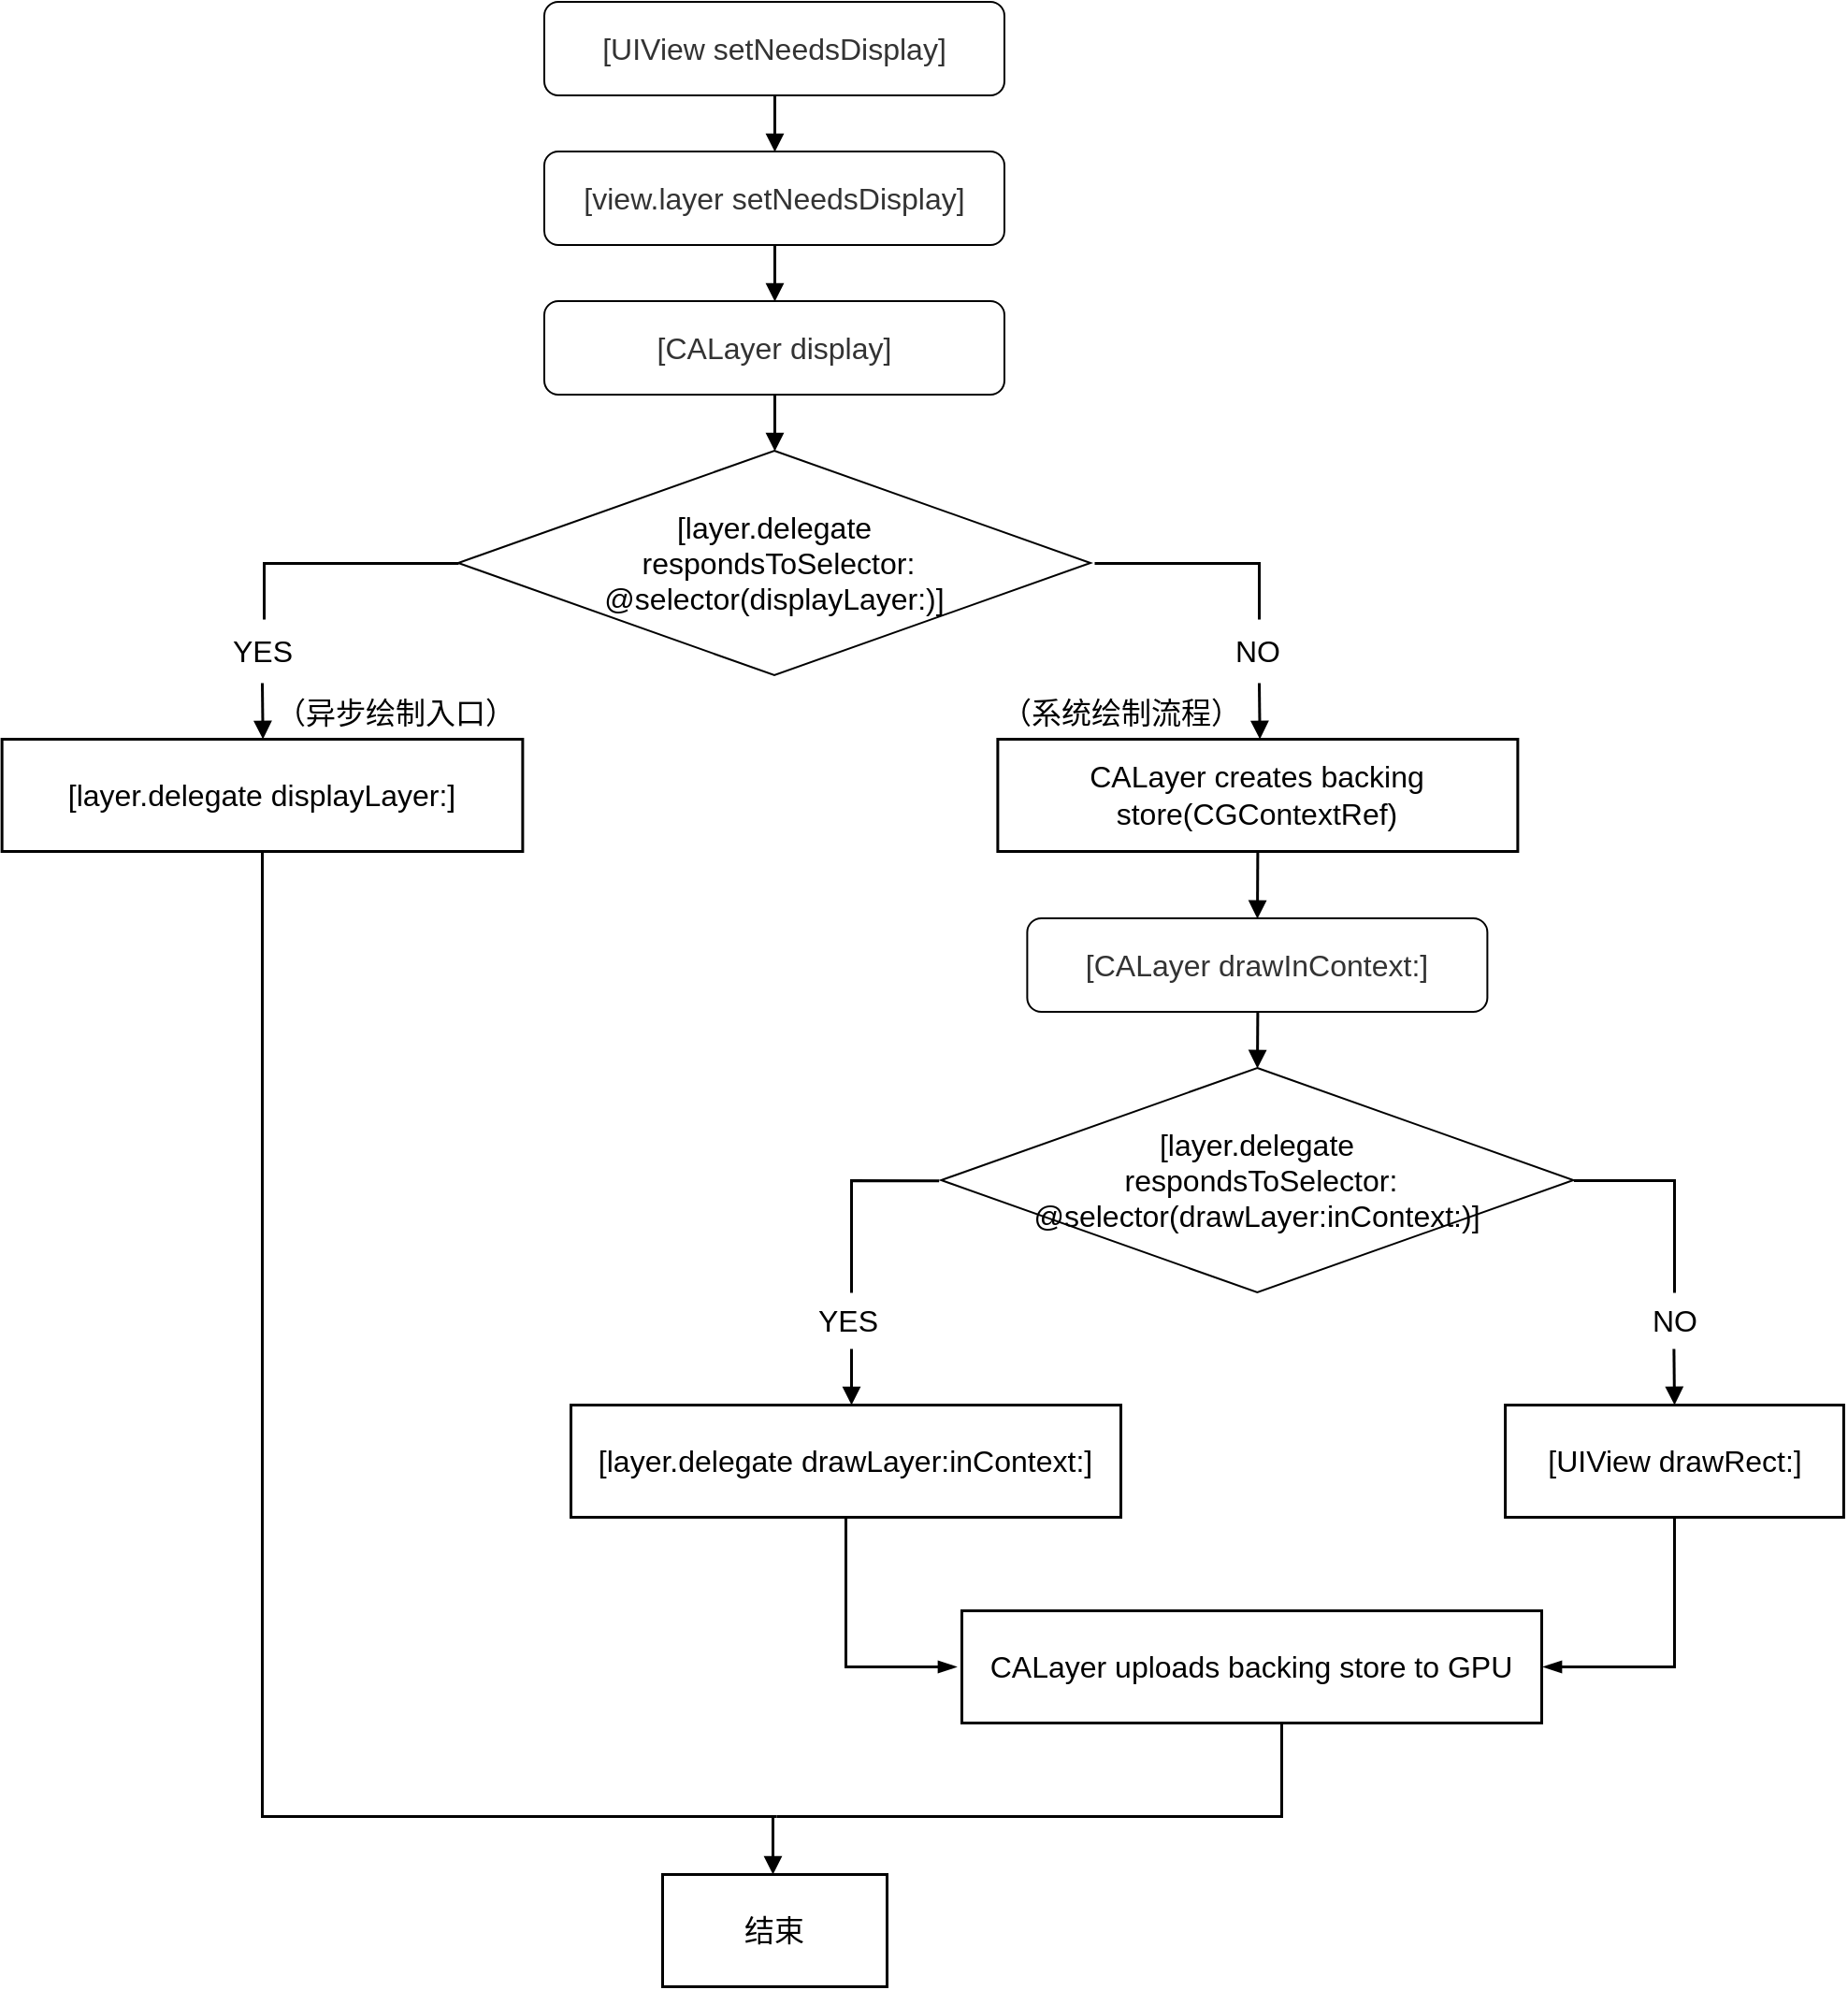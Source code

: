 <mxfile>
    <diagram id="PlSt_8LJuLDb_AiwumDf" name="第 1 页">
        <mxGraphModel dx="2731" dy="1393" grid="1" gridSize="10" guides="1" tooltips="1" connect="1" arrows="1" fold="1" page="1" pageScale="1" pageWidth="827" pageHeight="1169" background="#ffffff" math="0" shadow="0">
            <root>
                <mxCell id="0"/>
                <mxCell id="1" parent="0"/>
                <mxCell id="2" value="&lt;font style=&quot;font-size: 16px&quot;&gt;[UIView setNeedsDisplay]&lt;/font&gt;" style="rounded=1;whiteSpace=wrap;html=1;fillColor=#FFFFFF;fontColor=#333333;strokeColor=#000000;" parent="1" vertex="1">
                    <mxGeometry x="276" y="110" width="246" height="50" as="geometry"/>
                </mxCell>
                <mxCell id="3" value="" style="endArrow=block;html=1;fontSize=16;strokeColor=#000000;strokeWidth=1.5;endFill=1;entryX=0.5;entryY=0;entryDx=0;entryDy=0;" parent="1" target="4" edge="1">
                    <mxGeometry width="50" height="50" relative="1" as="geometry">
                        <mxPoint x="399" y="160" as="sourcePoint"/>
                        <mxPoint x="381" y="190" as="targetPoint"/>
                    </mxGeometry>
                </mxCell>
                <mxCell id="4" value="&lt;font style=&quot;font-size: 16px&quot;&gt;[view.layer setNeedsDisplay]&lt;/font&gt;" style="rounded=1;whiteSpace=wrap;html=1;fillColor=#FFFFFF;fontColor=#333333;strokeColor=#000000;" parent="1" vertex="1">
                    <mxGeometry x="276" y="190" width="246" height="50" as="geometry"/>
                </mxCell>
                <mxCell id="5" value="" style="endArrow=block;html=1;fontSize=16;strokeColor=#000000;strokeWidth=1.5;endFill=1;" parent="1" edge="1">
                    <mxGeometry width="50" height="50" relative="1" as="geometry">
                        <mxPoint x="399" y="240" as="sourcePoint"/>
                        <mxPoint x="399" y="270" as="targetPoint"/>
                    </mxGeometry>
                </mxCell>
                <mxCell id="8" value="&lt;font style=&quot;font-size: 16px&quot;&gt;[CALayer display]&lt;/font&gt;" style="rounded=1;whiteSpace=wrap;html=1;fillColor=#FFFFFF;fontColor=#333333;strokeColor=#000000;" parent="1" vertex="1">
                    <mxGeometry x="276" y="270" width="246" height="50" as="geometry"/>
                </mxCell>
                <mxCell id="9" value="" style="endArrow=block;html=1;fontSize=16;strokeColor=#000000;strokeWidth=1.5;endFill=1;" parent="1" edge="1">
                    <mxGeometry width="50" height="50" relative="1" as="geometry">
                        <mxPoint x="399" y="320" as="sourcePoint"/>
                        <mxPoint x="399.0" y="350" as="targetPoint"/>
                    </mxGeometry>
                </mxCell>
                <mxCell id="10" value="&lt;font color=&quot;#000000&quot;&gt;[layer.delegate&lt;br&gt;&amp;nbsp;respondsToSelector: @selector(displayLayer:)]&lt;/font&gt;" style="rhombus;whiteSpace=wrap;html=1;fontSize=16;strokeColor=#000000;fillColor=#FFFFFF;" parent="1" vertex="1">
                    <mxGeometry x="230" y="350" width="338" height="120" as="geometry"/>
                </mxCell>
                <mxCell id="11" value="" style="endArrow=none;html=1;fontSize=16;fontColor=#000000;strokeColor=#000000;strokeWidth=1.5;rounded=0;" parent="1" edge="1">
                    <mxGeometry width="50" height="50" relative="1" as="geometry">
                        <mxPoint x="230" y="410" as="sourcePoint"/>
                        <mxPoint x="126" y="440" as="targetPoint"/>
                        <Array as="points">
                            <mxPoint x="126" y="410"/>
                        </Array>
                    </mxGeometry>
                </mxCell>
                <mxCell id="12" value="YES" style="text;html=1;align=center;verticalAlign=middle;resizable=0;points=[];autosize=1;strokeColor=none;fillColor=none;fontSize=16;fontColor=#000000;" parent="1" vertex="1">
                    <mxGeometry x="100" y="447" width="50" height="20" as="geometry"/>
                </mxCell>
                <mxCell id="14" value="[layer.delegate displayLayer:]" style="whiteSpace=wrap;html=1;fontSize=16;fontColor=#000000;strokeColor=#000000;fillColor=#FFFFFF;strokeWidth=1.5;" parent="1" vertex="1">
                    <mxGeometry x="-14.18" y="504" width="278.37" height="60" as="geometry"/>
                </mxCell>
                <mxCell id="16" value="" style="endArrow=block;html=1;fontSize=16;strokeColor=#000000;strokeWidth=1.5;endFill=1;" parent="1" edge="1">
                    <mxGeometry width="50" height="50" relative="1" as="geometry">
                        <mxPoint x="125" y="474" as="sourcePoint"/>
                        <mxPoint x="125.33" y="504" as="targetPoint"/>
                    </mxGeometry>
                </mxCell>
                <mxCell id="17" value="" style="endArrow=none;html=1;fontSize=16;fontColor=#000000;strokeColor=#000000;strokeWidth=1.5;rounded=0;" parent="1" edge="1">
                    <mxGeometry width="50" height="50" relative="1" as="geometry">
                        <mxPoint x="570" y="410" as="sourcePoint"/>
                        <mxPoint x="658" y="440" as="targetPoint"/>
                        <Array as="points">
                            <mxPoint x="658" y="410"/>
                        </Array>
                    </mxGeometry>
                </mxCell>
                <mxCell id="18" value="NO" style="text;html=1;align=center;verticalAlign=middle;resizable=0;points=[];autosize=1;strokeColor=none;fillColor=none;fontSize=16;fontColor=#000000;" parent="1" vertex="1">
                    <mxGeometry x="637" y="447" width="40" height="20" as="geometry"/>
                </mxCell>
                <mxCell id="19" value="" style="endArrow=block;html=1;fontSize=16;strokeColor=#000000;strokeWidth=1.5;endFill=1;" parent="1" edge="1">
                    <mxGeometry width="50" height="50" relative="1" as="geometry">
                        <mxPoint x="658" y="474" as="sourcePoint"/>
                        <mxPoint x="658.33" y="504" as="targetPoint"/>
                    </mxGeometry>
                </mxCell>
                <mxCell id="20" value="&lt;span&gt;（异步绘制入口）&lt;/span&gt;" style="text;html=1;align=center;verticalAlign=middle;resizable=0;points=[];autosize=1;strokeColor=none;fillColor=none;fontSize=16;fontColor=#000000;" parent="1" vertex="1">
                    <mxGeometry x="126" y="480" width="140" height="20" as="geometry"/>
                </mxCell>
                <mxCell id="21" value="CALayer creates backing store(CGContextRef)" style="whiteSpace=wrap;html=1;fontSize=16;fontColor=#000000;strokeColor=#000000;fillColor=#FFFFFF;strokeWidth=1.5;" parent="1" vertex="1">
                    <mxGeometry x="518.19" y="504" width="278" height="60" as="geometry"/>
                </mxCell>
                <mxCell id="22" value="（系统绘制流程）" style="text;html=1;align=center;verticalAlign=middle;resizable=0;points=[];autosize=1;strokeColor=none;fillColor=none;fontSize=16;fontColor=#000000;" parent="1" vertex="1">
                    <mxGeometry x="514" y="480" width="140" height="20" as="geometry"/>
                </mxCell>
                <mxCell id="23" value="" style="endArrow=block;html=1;fontSize=16;exitX=0.5;exitY=1;exitDx=0;exitDy=0;strokeColor=#000000;strokeWidth=1.5;endFill=1;" parent="1" edge="1">
                    <mxGeometry width="50" height="50" relative="1" as="geometry">
                        <mxPoint x="657.19" y="564" as="sourcePoint"/>
                        <mxPoint x="657" y="600" as="targetPoint"/>
                    </mxGeometry>
                </mxCell>
                <mxCell id="24" value="&lt;font style=&quot;font-size: 16px&quot;&gt;[CALayer drawInContext:]&lt;/font&gt;" style="rounded=1;whiteSpace=wrap;html=1;fillColor=#FFFFFF;fontColor=#333333;strokeColor=#000000;" parent="1" vertex="1">
                    <mxGeometry x="534.19" y="600" width="246" height="50" as="geometry"/>
                </mxCell>
                <mxCell id="25" value="" style="endArrow=block;html=1;fontSize=16;exitX=0.5;exitY=1;exitDx=0;exitDy=0;strokeColor=#000000;strokeWidth=1.5;endFill=1;" parent="1" source="24" edge="1">
                    <mxGeometry width="50" height="50" relative="1" as="geometry">
                        <mxPoint x="730.19" y="904" as="sourcePoint"/>
                        <mxPoint x="657" y="680" as="targetPoint"/>
                    </mxGeometry>
                </mxCell>
                <mxCell id="26" value="&lt;font color=&quot;#000000&quot;&gt;[layer.delegate&lt;br&gt;&amp;nbsp;respondsToSelector: @selector(drawLayer:inContext:)]&lt;/font&gt;" style="rhombus;whiteSpace=wrap;html=1;fontSize=16;strokeColor=#000000;fillColor=#FFFFFF;" parent="1" vertex="1">
                    <mxGeometry x="488.19" y="680" width="338" height="120" as="geometry"/>
                </mxCell>
                <mxCell id="27" value="" style="endArrow=none;html=1;fontSize=16;fontColor=#000000;strokeColor=#000000;strokeWidth=1.5;rounded=0;exitX=-0.004;exitY=0.501;exitDx=0;exitDy=0;exitPerimeter=0;" parent="1" source="26" edge="1">
                    <mxGeometry width="50" height="50" relative="1" as="geometry">
                        <mxPoint x="482" y="740" as="sourcePoint"/>
                        <mxPoint x="440" y="800" as="targetPoint"/>
                        <Array as="points">
                            <mxPoint x="440" y="740"/>
                        </Array>
                    </mxGeometry>
                </mxCell>
                <mxCell id="28" value="YES" style="text;html=1;align=center;verticalAlign=middle;resizable=0;points=[];autosize=1;strokeColor=none;fillColor=none;fontSize=16;fontColor=#000000;" parent="1" vertex="1">
                    <mxGeometry x="413" y="805" width="50" height="20" as="geometry"/>
                </mxCell>
                <mxCell id="29" value="[layer.delegate drawLayer:inContext:]" style="whiteSpace=wrap;html=1;fontSize=16;fontColor=#000000;strokeColor=#000000;fillColor=#FFFFFF;strokeWidth=1.5;" parent="1" vertex="1">
                    <mxGeometry x="290" y="860" width="294" height="60" as="geometry"/>
                </mxCell>
                <mxCell id="30" value="" style="endArrow=block;html=1;fontSize=16;strokeColor=#000000;strokeWidth=1.5;endFill=1;" parent="1" edge="1">
                    <mxGeometry width="50" height="50" relative="1" as="geometry">
                        <mxPoint x="440.0" y="830" as="sourcePoint"/>
                        <mxPoint x="440" y="860" as="targetPoint"/>
                    </mxGeometry>
                </mxCell>
                <mxCell id="31" value="" style="endArrow=none;html=1;fontSize=16;fontColor=#000000;strokeColor=#000000;strokeWidth=1.5;rounded=0;exitX=1;exitY=0.5;exitDx=0;exitDy=0;" parent="1" source="26" edge="1">
                    <mxGeometry width="50" height="50" relative="1" as="geometry">
                        <mxPoint x="832" y="740" as="sourcePoint"/>
                        <mxPoint x="880" y="800" as="targetPoint"/>
                        <Array as="points">
                            <mxPoint x="880" y="740"/>
                        </Array>
                    </mxGeometry>
                </mxCell>
                <mxCell id="32" value="NO" style="text;html=1;align=center;verticalAlign=middle;resizable=0;points=[];autosize=1;strokeColor=none;fillColor=none;fontSize=16;fontColor=#000000;" parent="1" vertex="1">
                    <mxGeometry x="860" y="805" width="40" height="20" as="geometry"/>
                </mxCell>
                <mxCell id="33" value="" style="endArrow=block;html=1;fontSize=16;strokeColor=#000000;strokeWidth=1.5;endFill=1;" parent="1" edge="1">
                    <mxGeometry width="50" height="50" relative="1" as="geometry">
                        <mxPoint x="879.7" y="830" as="sourcePoint"/>
                        <mxPoint x="880" y="860" as="targetPoint"/>
                    </mxGeometry>
                </mxCell>
                <mxCell id="35" value="[UIView drawRect:]" style="whiteSpace=wrap;html=1;fontSize=16;fontColor=#000000;strokeColor=#000000;fillColor=#FFFFFF;strokeWidth=1.5;" parent="1" vertex="1">
                    <mxGeometry x="789.54" y="860" width="180.91" height="60" as="geometry"/>
                </mxCell>
                <mxCell id="37" value="" style="endArrow=blockThin;html=1;rounded=0;fontSize=16;fontColor=#000000;strokeColor=#000000;strokeWidth=1.5;endFill=1;exitX=0.5;exitY=1;exitDx=0;exitDy=0;" parent="1" source="29" edge="1">
                    <mxGeometry width="50" height="50" relative="1" as="geometry">
                        <mxPoint x="406" y="956" as="sourcePoint"/>
                        <mxPoint x="496" y="1000" as="targetPoint"/>
                        <Array as="points">
                            <mxPoint x="437" y="1000"/>
                        </Array>
                    </mxGeometry>
                </mxCell>
                <mxCell id="38" value="" style="endArrow=blockThin;html=1;rounded=0;fontSize=16;fontColor=#000000;strokeColor=#000000;strokeWidth=1.5;endFill=1;exitX=0.5;exitY=1;exitDx=0;exitDy=0;" parent="1" edge="1" source="35">
                    <mxGeometry width="50" height="50" relative="1" as="geometry">
                        <mxPoint x="901.185" y="954" as="sourcePoint"/>
                        <mxPoint x="810" y="1000" as="targetPoint"/>
                        <Array as="points">
                            <mxPoint x="880" y="1000"/>
                        </Array>
                    </mxGeometry>
                </mxCell>
                <mxCell id="39" value="CALayer uploads backing store to GPU" style="whiteSpace=wrap;html=1;fontSize=16;fontColor=#000000;strokeColor=#000000;strokeWidth=1.5;fillColor=#FFFFFF;" parent="1" vertex="1">
                    <mxGeometry x="499" y="970" width="310" height="60" as="geometry"/>
                </mxCell>
                <mxCell id="40" value="" style="endArrow=block;html=1;rounded=0;fontSize=16;fontColor=#000000;strokeColor=#000000;strokeWidth=1.5;endFill=1;" parent="1" edge="1">
                    <mxGeometry width="50" height="50" relative="1" as="geometry">
                        <mxPoint x="398" y="1080" as="sourcePoint"/>
                        <mxPoint x="398" y="1111" as="targetPoint"/>
                    </mxGeometry>
                </mxCell>
                <mxCell id="41" value="" style="endArrow=none;html=1;rounded=0;fontSize=16;fontColor=#000000;strokeColor=#000000;strokeWidth=1.5;entryX=0.5;entryY=1;entryDx=0;entryDy=0;" parent="1" target="14" edge="1">
                    <mxGeometry width="50" height="50" relative="1" as="geometry">
                        <mxPoint x="400" y="1080" as="sourcePoint"/>
                        <mxPoint x="116" y="570" as="targetPoint"/>
                        <Array as="points">
                            <mxPoint x="125" y="1080"/>
                        </Array>
                    </mxGeometry>
                </mxCell>
                <mxCell id="42" value="" style="endArrow=none;html=1;rounded=0;fontSize=16;fontColor=#000000;strokeColor=#000000;strokeWidth=1.5;" parent="1" edge="1">
                    <mxGeometry width="50" height="50" relative="1" as="geometry">
                        <mxPoint x="400" y="1080" as="sourcePoint"/>
                        <mxPoint x="670" y="1030" as="targetPoint"/>
                        <Array as="points">
                            <mxPoint x="520" y="1080"/>
                            <mxPoint x="670" y="1080"/>
                        </Array>
                    </mxGeometry>
                </mxCell>
                <mxCell id="43" value="结束" style="whiteSpace=wrap;html=1;fontSize=16;fontColor=#000000;strokeColor=#000000;strokeWidth=1.5;fillColor=#FFFFFF;" parent="1" vertex="1">
                    <mxGeometry x="339" y="1111" width="120" height="60" as="geometry"/>
                </mxCell>
            </root>
        </mxGraphModel>
    </diagram>
</mxfile>